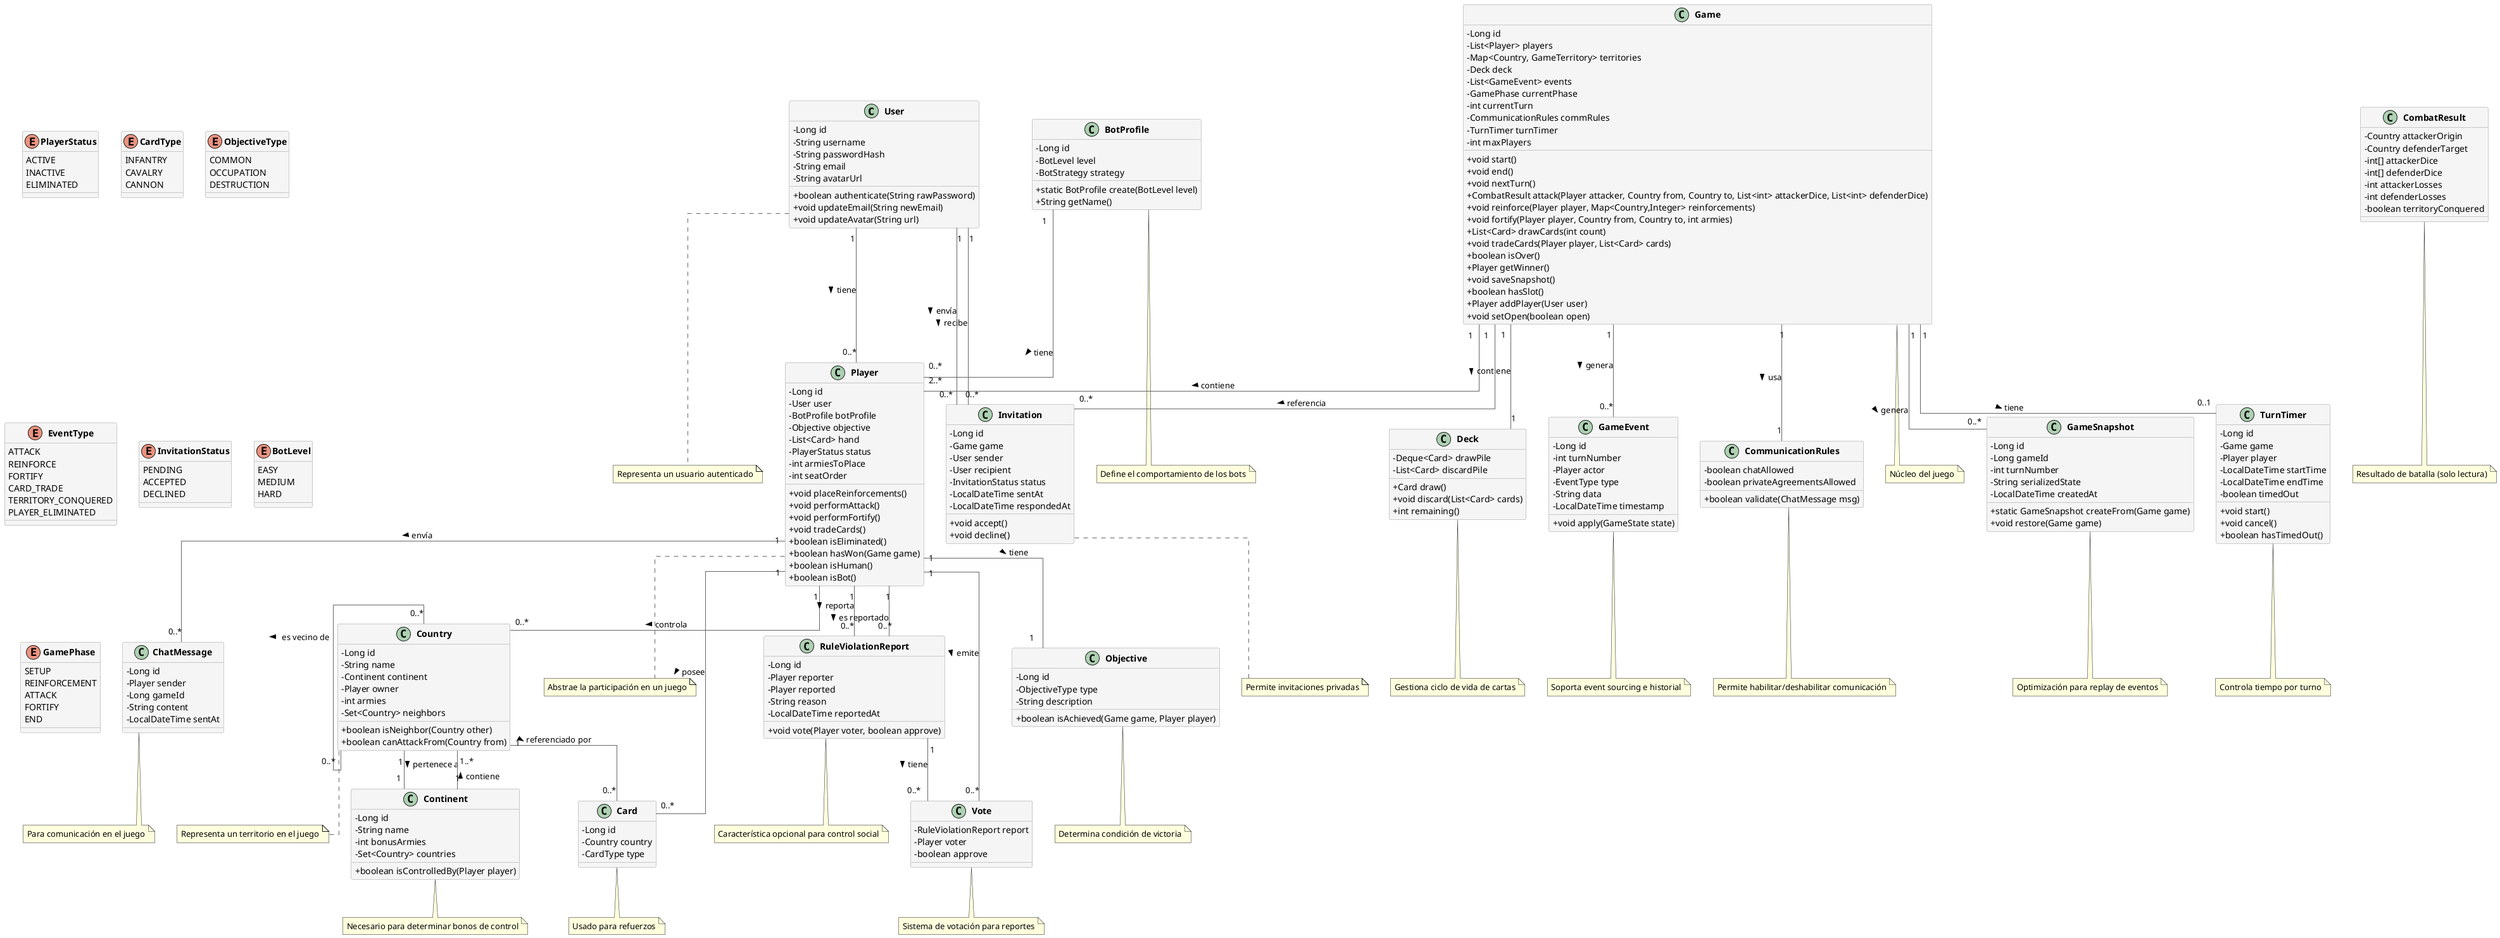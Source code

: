 @startuml TEG System Class Diagram

' Estilos y configuración
skinparam classAttributeIconSize 0
skinparam classFontStyle bold
skinparam classBackgroundColor #f5f5f5
skinparam classBorderColor #999999
skinparam arrowColor #666666
skinparam linetype ortho

' Clases principales
class User {
  -Long id
  -String username
  -String passwordHash
  -String email
  -String avatarUrl
  +boolean authenticate(String rawPassword)
  +void updateEmail(String newEmail)
  +void updateAvatar(String url)
}

class BotProfile {
  -Long id
  -BotLevel level
  -BotStrategy strategy
  +static BotProfile create(BotLevel level)
  +String getName()
}

class Game {
  -Long id
  -List<Player> players
  -Map<Country, GameTerritory> territories
  -Deck deck
  -List<GameEvent> events
  -GamePhase currentPhase
  -int currentTurn
  -CommunicationRules commRules
  -TurnTimer turnTimer
  -int maxPlayers
  +void start()
  +void end()
  +void nextTurn()
  +CombatResult attack(Player attacker, Country from, Country to, List<int> attackerDice, List<int> defenderDice)
  +void reinforce(Player player, Map<Country,Integer> reinforcements)
  +void fortify(Player player, Country from, Country to, int armies)
  +List<Card> drawCards(int count)
  +void tradeCards(Player player, List<Card> cards)
  +boolean isOver()
  +Player getWinner()
  +void saveSnapshot()
  +boolean hasSlot()
  +Player addPlayer(User user)
  +void setOpen(boolean open)
}

class Player {
  -Long id
  -User user
  -BotProfile botProfile
  -Objective objective
  -List<Card> hand
  -PlayerStatus status
  -int armiesToPlace
  -int seatOrder
  +void placeReinforcements()
  +void performAttack()
  +void performFortify()
  +void tradeCards()
  +boolean isEliminated()
  +boolean hasWon(Game game)
  +boolean isHuman()
  +boolean isBot()
}

class Country {
  -Long id
  -String name
  -Continent continent
  -Player owner
  -int armies
  -Set<Country> neighbors
  +boolean isNeighbor(Country other)
  +boolean canAttackFrom(Country from)
}

class Continent {
  -Long id
  -String name
  -int bonusArmies
  -Set<Country> countries
  +boolean isControlledBy(Player player)
}

class Card {
  -Long id
  -Country country
  -CardType type
}

class Deck {
  -Deque<Card> drawPile
  -List<Card> discardPile
  +Card draw()
  +void discard(List<Card> cards)
  +int remaining()
}

class Objective {
  -Long id
  -ObjectiveType type
  -String description
  +boolean isAchieved(Game game, Player player)
}

class GameEvent {
  -Long id
  -int turnNumber
  -Player actor
  -EventType type
  -String data
  -LocalDateTime timestamp
  +void apply(GameState state)
}

class CombatResult {
  -Country attackerOrigin
  -Country defenderTarget
  -int[] attackerDice
  -int[] defenderDice
  -int attackerLosses
  -int defenderLosses
  -boolean territoryConquered
}

class ChatMessage {
  -Long id
  -Player sender
  -Long gameId
  -String content
  -LocalDateTime sentAt
}

class TurnTimer {
  -Long id
  -Game game
  -Player player
  -LocalDateTime startTime
  -LocalDateTime endTime
  -boolean timedOut
  +void start()
  +void cancel()
  +boolean hasTimedOut()
}

class GameSnapshot {
  -Long id
  -Long gameId
  -int turnNumber
  -String serializedState
  -LocalDateTime createdAt
  +static GameSnapshot createFrom(Game game)
  +void restore(Game game)
}

class Invitation {
  -Long id
  -Game game
  -User sender
  -User recipient
  -InvitationStatus status
  -LocalDateTime sentAt
  -LocalDateTime respondedAt
  +void accept()
  +void decline()
}

class RuleViolationReport {
  -Long id
  -Player reporter
  -Player reported
  -String reason
  -LocalDateTime reportedAt
  +void vote(Player voter, boolean approve)
}

class Vote {
  -RuleViolationReport report
  -Player voter
  -boolean approve
}

class CommunicationRules {
  -boolean chatAllowed
  -boolean privateAgreementsAllowed
  +boolean validate(ChatMessage msg)
}

' Enumeraciones
enum PlayerStatus {
  ACTIVE
  INACTIVE
  ELIMINATED
}

enum CardType {
  INFANTRY
  CAVALRY
  CANNON
}

enum ObjectiveType {
  COMMON
  OCCUPATION
  DESTRUCTION
}

enum EventType {
  ATTACK
  REINFORCE
  FORTIFY
  CARD_TRADE
  TERRITORY_CONQUERED
  PLAYER_ELIMINATED
}

enum InvitationStatus {
  PENDING
  ACCEPTED
  DECLINED
}

enum BotLevel {
  EASY
  MEDIUM
  HARD
}

enum GamePhase {
  SETUP
  REINFORCEMENT
  ATTACK
  FORTIFY
  END
}

' Relaciones
User "1" -- "0..*" Player : tiene >
User "1" -- "0..*" Invitation : envía >
User "1" -- "0..*" Invitation : recibe >

BotProfile "1" -- "0..*" Player : tiene >

Game "1" -- "2..*" Player : contiene >
Game "1" -- "1" Deck : contiene >
Game "1" -- "0..*" GameEvent : genera >
Game "1" -- "1" CommunicationRules : usa >
Game "1" -- "0..1" TurnTimer : tiene >
Game "1" -- "0..*" GameSnapshot : genera >
Game "1" -- "0..*" Invitation : referencia >

Player "1" -- "1" Objective : tiene >
Player "1" -- "0..*" Card : posee >
Player "1" -- "0..*" Country : controla >
Player "1" -- "0..*" ChatMessage : envía >
Player "1" -- "0..*" RuleViolationReport : reporta >
Player "1" -- "0..*" RuleViolationReport : es reportado >
Player "1" -- "0..*" Vote : emite >

Country "1" -- "1" Continent : pertenece a >
Country "0..*" -- "0..*" Country : es vecino de >
Country "1" -- "0..*" Card : referenciado por >

Continent "1" -- "1..*" Country : contiene >

RuleViolationReport "1" -- "0..*" Vote : tiene >

' Notas explicativas
note "Representa un usuario autenticado" as N1
note "Define el comportamiento de los bots" as N2
note "Núcleo del juego" as N3
note "Abstrae la participación en un juego" as N4
note "Representa un territorio en el juego" as N5
note "Necesario para determinar bonos de control" as N6
note "Usado para refuerzos" as N7
note "Gestiona ciclo de vida de cartas" as N8
note "Determina condición de victoria" as N9
note "Soporta event sourcing e historial" as N10
note "Resultado de batalla (solo lectura)" as N11
note "Para comunicación en el juego" as N12
note "Controla tiempo por turno" as N13
note "Optimización para replay de eventos" as N14
note "Permite invitaciones privadas" as N15
note "Característica opcional para control social" as N16
note "Sistema de votación para reportes" as N17
note "Permite habilitar/deshabilitar comunicación" as N18

User .. N1
BotProfile .. N2
Game .. N3
Player .. N4
Country .. N5
Continent .. N6
Card .. N7
Deck .. N8
Objective .. N9
GameEvent .. N10
CombatResult .. N11
ChatMessage .. N12
TurnTimer .. N13
GameSnapshot .. N14
Invitation .. N15
RuleViolationReport .. N16
Vote .. N17
CommunicationRules .. N18

@enduml